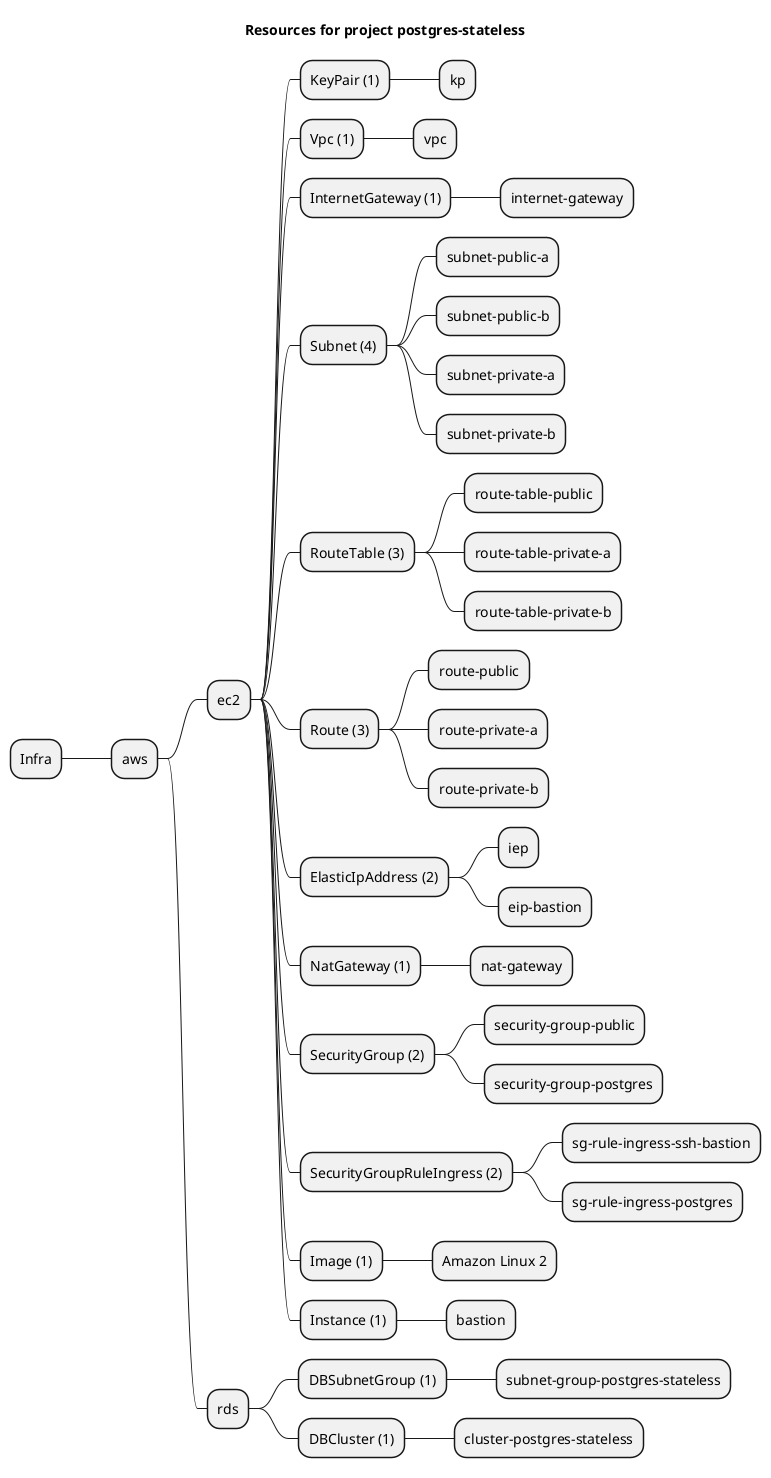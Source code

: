 @startmindmap
title Resources for project postgres-stateless
skinparam monochrome true
+ Infra
++ aws
+++ ec2
++++ KeyPair (1)
+++++ kp
++++ Vpc (1)
+++++ vpc
++++ InternetGateway (1)
+++++ internet-gateway
++++ Subnet (4)
+++++ subnet-public-a
+++++ subnet-public-b
+++++ subnet-private-a
+++++ subnet-private-b
++++ RouteTable (3)
+++++ route-table-public
+++++ route-table-private-a
+++++ route-table-private-b
++++ Route (3)
+++++ route-public
+++++ route-private-a
+++++ route-private-b
++++ ElasticIpAddress (2)
+++++ iep
+++++ eip-bastion
++++ NatGateway (1)
+++++ nat-gateway
++++ SecurityGroup (2)
+++++ security-group-public
+++++ security-group-postgres
++++ SecurityGroupRuleIngress (2)
+++++ sg-rule-ingress-ssh-bastion
+++++ sg-rule-ingress-postgres
++++ Image (1)
+++++ Amazon Linux 2
++++ Instance (1)
+++++ bastion
+++ rds
++++ DBSubnetGroup (1)
+++++ subnet-group-postgres-stateless
++++ DBCluster (1)
+++++ cluster-postgres-stateless
@endmindmap
